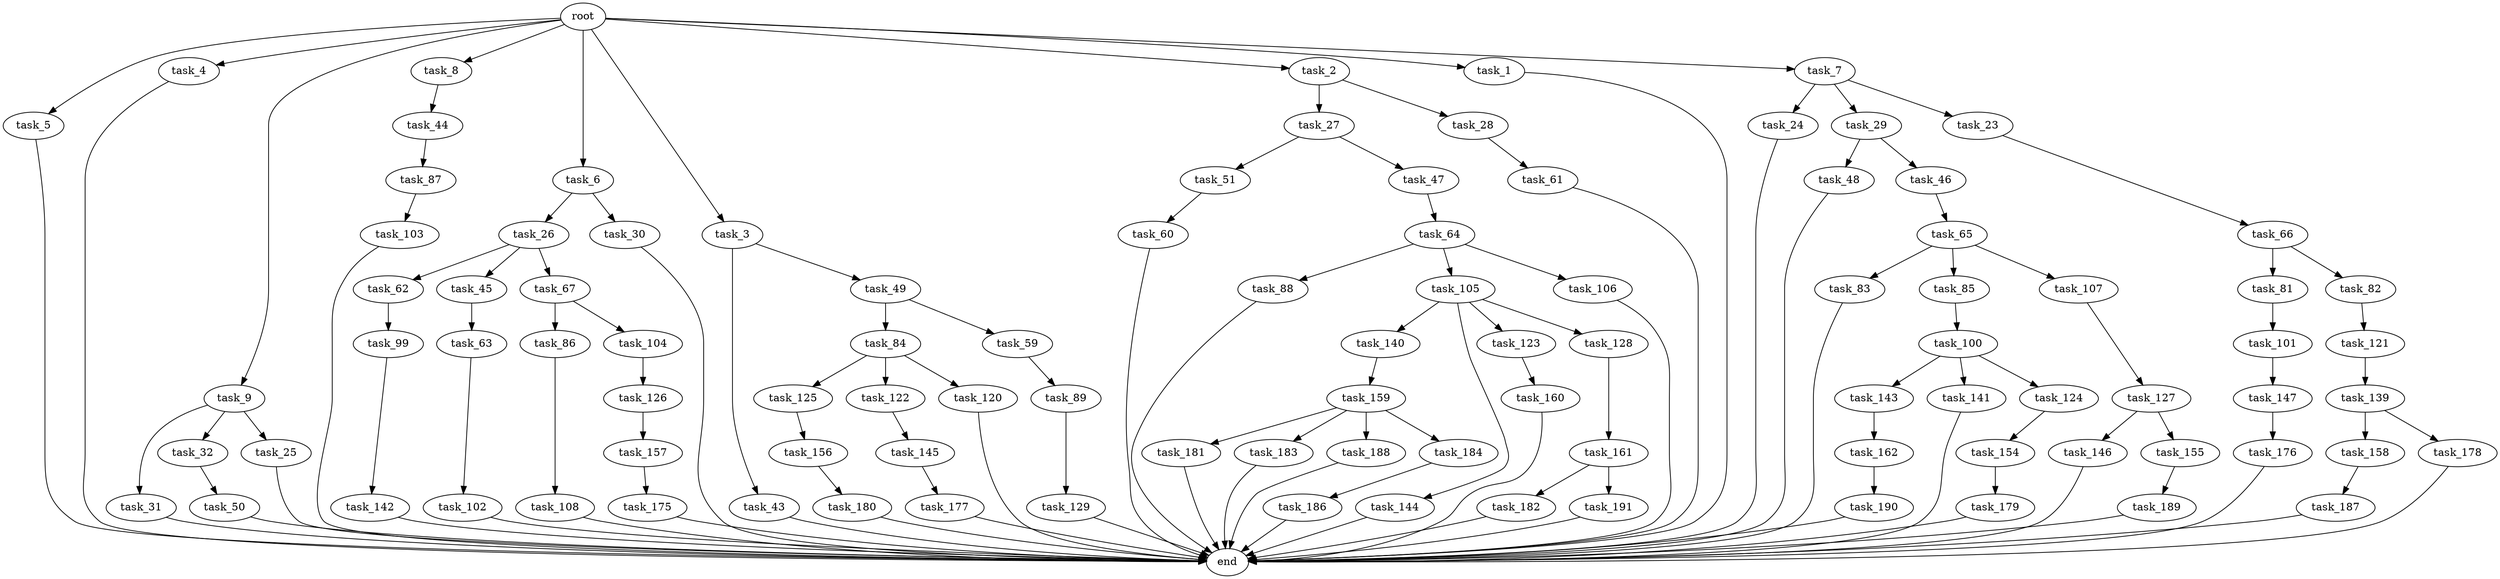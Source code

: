 digraph G {
  task_129 [size="8589934592.000000"];
  task_27 [size="773094113.280000"];
  task_50 [size="5497558138.880000"];
  task_181 [size="6957847019.520000"];
  task_182 [size="5497558138.880000"];
  task_187 [size="773094113.280000"];
  task_66 [size="2147483648.000000"];
  task_5 [size="10.240000"];
  task_4 [size="10.240000"];
  task_121 [size="343597383.680000"];
  task_84 [size="4209067950.080000"];
  task_81 [size="6957847019.520000"];
  task_147 [size="8589934592.000000"];
  task_31 [size="3092376453.120000"];
  task_143 [size="343597383.680000"];
  task_26 [size="1374389534.720000"];
  task_64 [size="2147483648.000000"];
  task_103 [size="773094113.280000"];
  task_141 [size="343597383.680000"];
  task_190 [size="773094113.280000"];
  task_51 [size="1374389534.720000"];
  task_28 [size="773094113.280000"];
  task_88 [size="5497558138.880000"];
  task_82 [size="6957847019.520000"];
  task_9 [size="10.240000"];
  task_44 [size="3092376453.120000"];
  task_142 [size="3092376453.120000"];
  task_183 [size="6957847019.520000"];
  task_102 [size="3092376453.120000"];
  root [size="0.000000"];
  task_8 [size="10.240000"];
  task_86 [size="4209067950.080000"];
  task_160 [size="6957847019.520000"];
  task_179 [size="773094113.280000"];
  task_83 [size="2147483648.000000"];
  task_105 [size="5497558138.880000"];
  task_60 [size="5497558138.880000"];
  task_188 [size="6957847019.520000"];
  task_140 [size="3092376453.120000"];
  task_158 [size="3092376453.120000"];
  task_24 [size="6957847019.520000"];
  task_180 [size="773094113.280000"];
  task_157 [size="773094113.280000"];
  task_104 [size="4209067950.080000"];
  task_177 [size="773094113.280000"];
  task_106 [size="5497558138.880000"];
  task_43 [size="3092376453.120000"];
  task_63 [size="4209067950.080000"];
  task_6 [size="10.240000"];
  task_3 [size="10.240000"];
  task_99 [size="4209067950.080000"];
  task_139 [size="3092376453.120000"];
  end [size="0.000000"];
  task_144 [size="3092376453.120000"];
  task_59 [size="4209067950.080000"];
  task_85 [size="2147483648.000000"];
  task_154 [size="8589934592.000000"];
  task_176 [size="4209067950.080000"];
  task_62 [size="2147483648.000000"];
  task_161 [size="2147483648.000000"];
  task_107 [size="2147483648.000000"];
  task_30 [size="1374389534.720000"];
  task_48 [size="6957847019.520000"];
  task_108 [size="1374389534.720000"];
  task_45 [size="2147483648.000000"];
  task_46 [size="6957847019.520000"];
  task_124 [size="343597383.680000"];
  task_32 [size="3092376453.120000"];
  task_145 [size="343597383.680000"];
  task_125 [size="3092376453.120000"];
  task_162 [size="1374389534.720000"];
  task_2 [size="10.240000"];
  task_1 [size="10.240000"];
  task_25 [size="3092376453.120000"];
  task_156 [size="1374389534.720000"];
  task_146 [size="3092376453.120000"];
  task_29 [size="6957847019.520000"];
  task_123 [size="3092376453.120000"];
  task_23 [size="6957847019.520000"];
  task_87 [size="773094113.280000"];
  task_184 [size="6957847019.520000"];
  task_122 [size="3092376453.120000"];
  task_178 [size="3092376453.120000"];
  task_126 [size="1374389534.720000"];
  task_120 [size="3092376453.120000"];
  task_155 [size="3092376453.120000"];
  task_65 [size="5497558138.880000"];
  task_67 [size="2147483648.000000"];
  task_7 [size="10.240000"];
  task_127 [size="3092376453.120000"];
  task_189 [size="6957847019.520000"];
  task_128 [size="3092376453.120000"];
  task_49 [size="3092376453.120000"];
  task_47 [size="1374389534.720000"];
  task_100 [size="5497558138.880000"];
  task_191 [size="5497558138.880000"];
  task_89 [size="6957847019.520000"];
  task_61 [size="4209067950.080000"];
  task_101 [size="2147483648.000000"];
  task_186 [size="2147483648.000000"];
  task_159 [size="773094113.280000"];
  task_175 [size="1374389534.720000"];

  task_129 -> end [size="1.000000"];
  task_27 -> task_47 [size="134217728.000000"];
  task_27 -> task_51 [size="134217728.000000"];
  task_50 -> end [size="1.000000"];
  task_181 -> end [size="1.000000"];
  task_182 -> end [size="1.000000"];
  task_187 -> end [size="1.000000"];
  task_66 -> task_81 [size="679477248.000000"];
  task_66 -> task_82 [size="679477248.000000"];
  task_5 -> end [size="1.000000"];
  task_4 -> end [size="1.000000"];
  task_121 -> task_139 [size="301989888.000000"];
  task_84 -> task_120 [size="301989888.000000"];
  task_84 -> task_125 [size="301989888.000000"];
  task_84 -> task_122 [size="301989888.000000"];
  task_81 -> task_101 [size="209715200.000000"];
  task_147 -> task_176 [size="411041792.000000"];
  task_31 -> end [size="1.000000"];
  task_143 -> task_162 [size="134217728.000000"];
  task_26 -> task_45 [size="209715200.000000"];
  task_26 -> task_62 [size="209715200.000000"];
  task_26 -> task_67 [size="209715200.000000"];
  task_64 -> task_88 [size="536870912.000000"];
  task_64 -> task_106 [size="536870912.000000"];
  task_64 -> task_105 [size="536870912.000000"];
  task_103 -> end [size="1.000000"];
  task_141 -> end [size="1.000000"];
  task_190 -> end [size="1.000000"];
  task_51 -> task_60 [size="536870912.000000"];
  task_28 -> task_61 [size="411041792.000000"];
  task_88 -> end [size="1.000000"];
  task_82 -> task_121 [size="33554432.000000"];
  task_9 -> task_31 [size="301989888.000000"];
  task_9 -> task_25 [size="301989888.000000"];
  task_9 -> task_32 [size="301989888.000000"];
  task_44 -> task_87 [size="75497472.000000"];
  task_142 -> end [size="1.000000"];
  task_183 -> end [size="1.000000"];
  task_102 -> end [size="1.000000"];
  root -> task_8 [size="1.000000"];
  root -> task_2 [size="1.000000"];
  root -> task_5 [size="1.000000"];
  root -> task_4 [size="1.000000"];
  root -> task_9 [size="1.000000"];
  root -> task_1 [size="1.000000"];
  root -> task_7 [size="1.000000"];
  root -> task_6 [size="1.000000"];
  root -> task_3 [size="1.000000"];
  task_8 -> task_44 [size="301989888.000000"];
  task_86 -> task_108 [size="134217728.000000"];
  task_160 -> end [size="1.000000"];
  task_179 -> end [size="1.000000"];
  task_83 -> end [size="1.000000"];
  task_105 -> task_140 [size="301989888.000000"];
  task_105 -> task_123 [size="301989888.000000"];
  task_105 -> task_128 [size="301989888.000000"];
  task_105 -> task_144 [size="301989888.000000"];
  task_60 -> end [size="1.000000"];
  task_188 -> end [size="1.000000"];
  task_140 -> task_159 [size="75497472.000000"];
  task_158 -> task_187 [size="75497472.000000"];
  task_24 -> end [size="1.000000"];
  task_180 -> end [size="1.000000"];
  task_157 -> task_175 [size="134217728.000000"];
  task_104 -> task_126 [size="134217728.000000"];
  task_177 -> end [size="1.000000"];
  task_106 -> end [size="1.000000"];
  task_43 -> end [size="1.000000"];
  task_63 -> task_102 [size="301989888.000000"];
  task_6 -> task_30 [size="134217728.000000"];
  task_6 -> task_26 [size="134217728.000000"];
  task_3 -> task_49 [size="301989888.000000"];
  task_3 -> task_43 [size="301989888.000000"];
  task_99 -> task_142 [size="301989888.000000"];
  task_139 -> task_158 [size="301989888.000000"];
  task_139 -> task_178 [size="301989888.000000"];
  task_144 -> end [size="1.000000"];
  task_59 -> task_89 [size="679477248.000000"];
  task_85 -> task_100 [size="536870912.000000"];
  task_154 -> task_179 [size="75497472.000000"];
  task_176 -> end [size="1.000000"];
  task_62 -> task_99 [size="411041792.000000"];
  task_161 -> task_182 [size="536870912.000000"];
  task_161 -> task_191 [size="536870912.000000"];
  task_107 -> task_127 [size="301989888.000000"];
  task_30 -> end [size="1.000000"];
  task_48 -> end [size="1.000000"];
  task_108 -> end [size="1.000000"];
  task_45 -> task_63 [size="411041792.000000"];
  task_46 -> task_65 [size="536870912.000000"];
  task_124 -> task_154 [size="838860800.000000"];
  task_32 -> task_50 [size="536870912.000000"];
  task_145 -> task_177 [size="75497472.000000"];
  task_125 -> task_156 [size="134217728.000000"];
  task_162 -> task_190 [size="75497472.000000"];
  task_2 -> task_27 [size="75497472.000000"];
  task_2 -> task_28 [size="75497472.000000"];
  task_1 -> end [size="1.000000"];
  task_25 -> end [size="1.000000"];
  task_156 -> task_180 [size="75497472.000000"];
  task_146 -> end [size="1.000000"];
  task_29 -> task_46 [size="679477248.000000"];
  task_29 -> task_48 [size="679477248.000000"];
  task_123 -> task_160 [size="679477248.000000"];
  task_23 -> task_66 [size="209715200.000000"];
  task_87 -> task_103 [size="75497472.000000"];
  task_184 -> task_186 [size="209715200.000000"];
  task_122 -> task_145 [size="33554432.000000"];
  task_178 -> end [size="1.000000"];
  task_126 -> task_157 [size="75497472.000000"];
  task_120 -> end [size="1.000000"];
  task_155 -> task_189 [size="679477248.000000"];
  task_65 -> task_83 [size="209715200.000000"];
  task_65 -> task_85 [size="209715200.000000"];
  task_65 -> task_107 [size="209715200.000000"];
  task_67 -> task_104 [size="411041792.000000"];
  task_67 -> task_86 [size="411041792.000000"];
  task_7 -> task_24 [size="679477248.000000"];
  task_7 -> task_29 [size="679477248.000000"];
  task_7 -> task_23 [size="679477248.000000"];
  task_127 -> task_146 [size="301989888.000000"];
  task_127 -> task_155 [size="301989888.000000"];
  task_189 -> end [size="1.000000"];
  task_128 -> task_161 [size="209715200.000000"];
  task_49 -> task_59 [size="411041792.000000"];
  task_49 -> task_84 [size="411041792.000000"];
  task_47 -> task_64 [size="209715200.000000"];
  task_100 -> task_124 [size="33554432.000000"];
  task_100 -> task_143 [size="33554432.000000"];
  task_100 -> task_141 [size="33554432.000000"];
  task_191 -> end [size="1.000000"];
  task_89 -> task_129 [size="838860800.000000"];
  task_61 -> end [size="1.000000"];
  task_101 -> task_147 [size="838860800.000000"];
  task_186 -> end [size="1.000000"];
  task_159 -> task_188 [size="679477248.000000"];
  task_159 -> task_184 [size="679477248.000000"];
  task_159 -> task_183 [size="679477248.000000"];
  task_159 -> task_181 [size="679477248.000000"];
  task_175 -> end [size="1.000000"];
}
